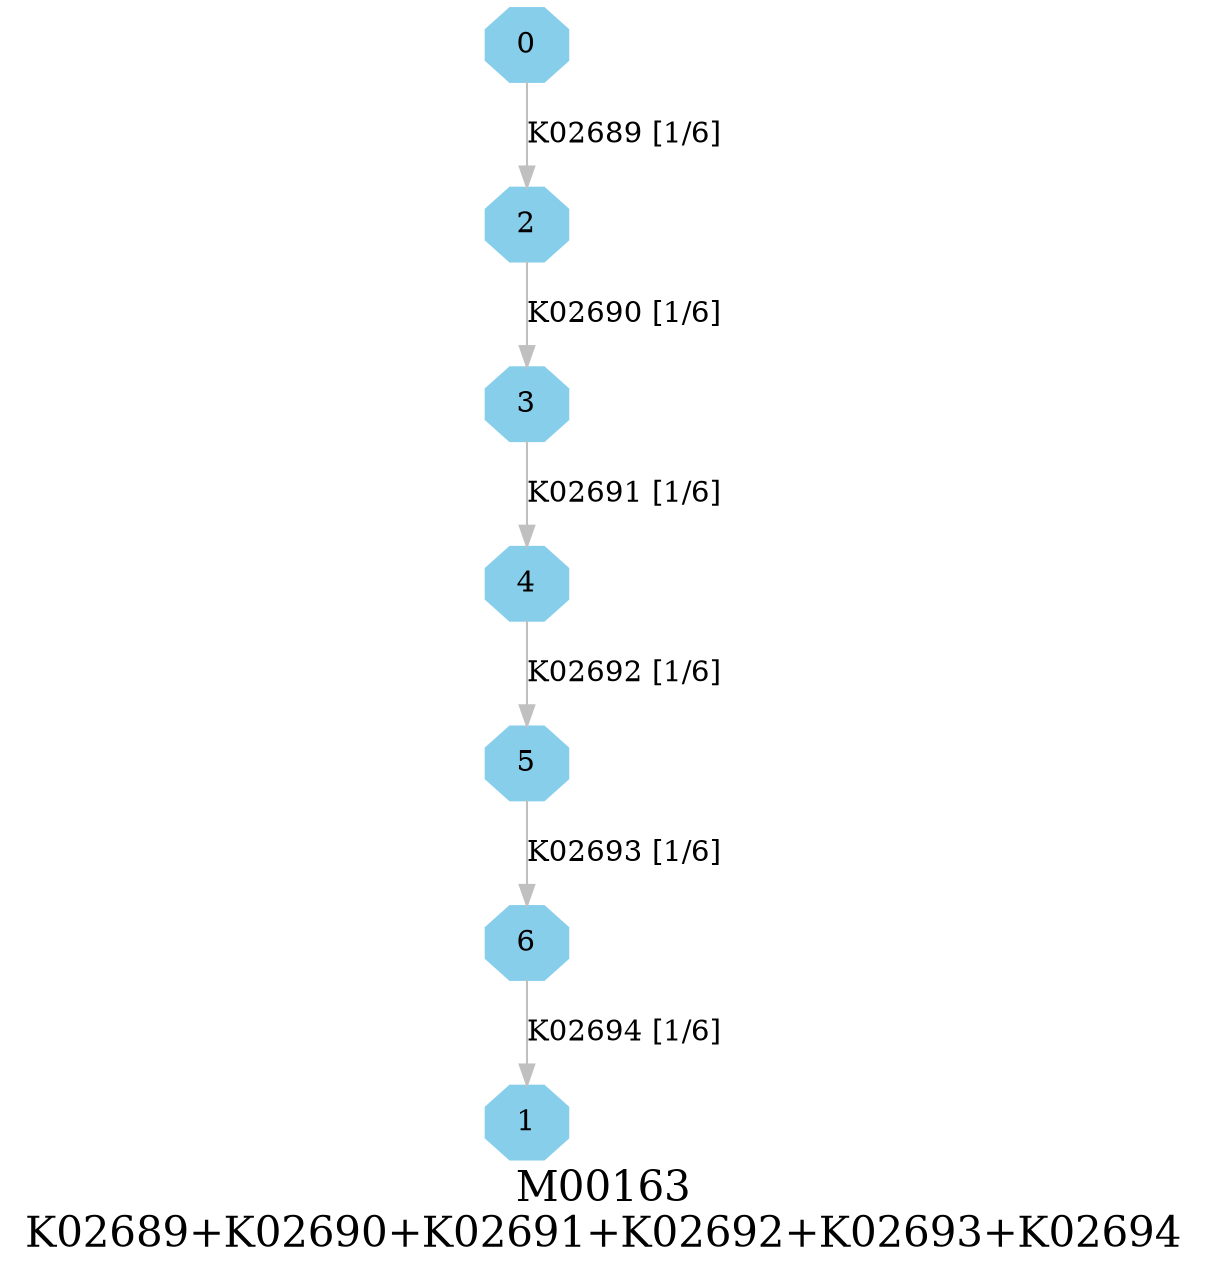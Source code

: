 digraph G {
graph [label="M00163
K02689+K02690+K02691+K02692+K02693+K02694",fontsize=20];
node [shape=box,style=filled];
edge [len=3,color=grey];
{node [width=.3,height=.3,shape=octagon,style=filled,color=skyblue] 0 1 2 3 4 5 6 }
0 -> 2 [label="K02689 [1/6]"];
2 -> 3 [label="K02690 [1/6]"];
3 -> 4 [label="K02691 [1/6]"];
4 -> 5 [label="K02692 [1/6]"];
5 -> 6 [label="K02693 [1/6]"];
6 -> 1 [label="K02694 [1/6]"];
}